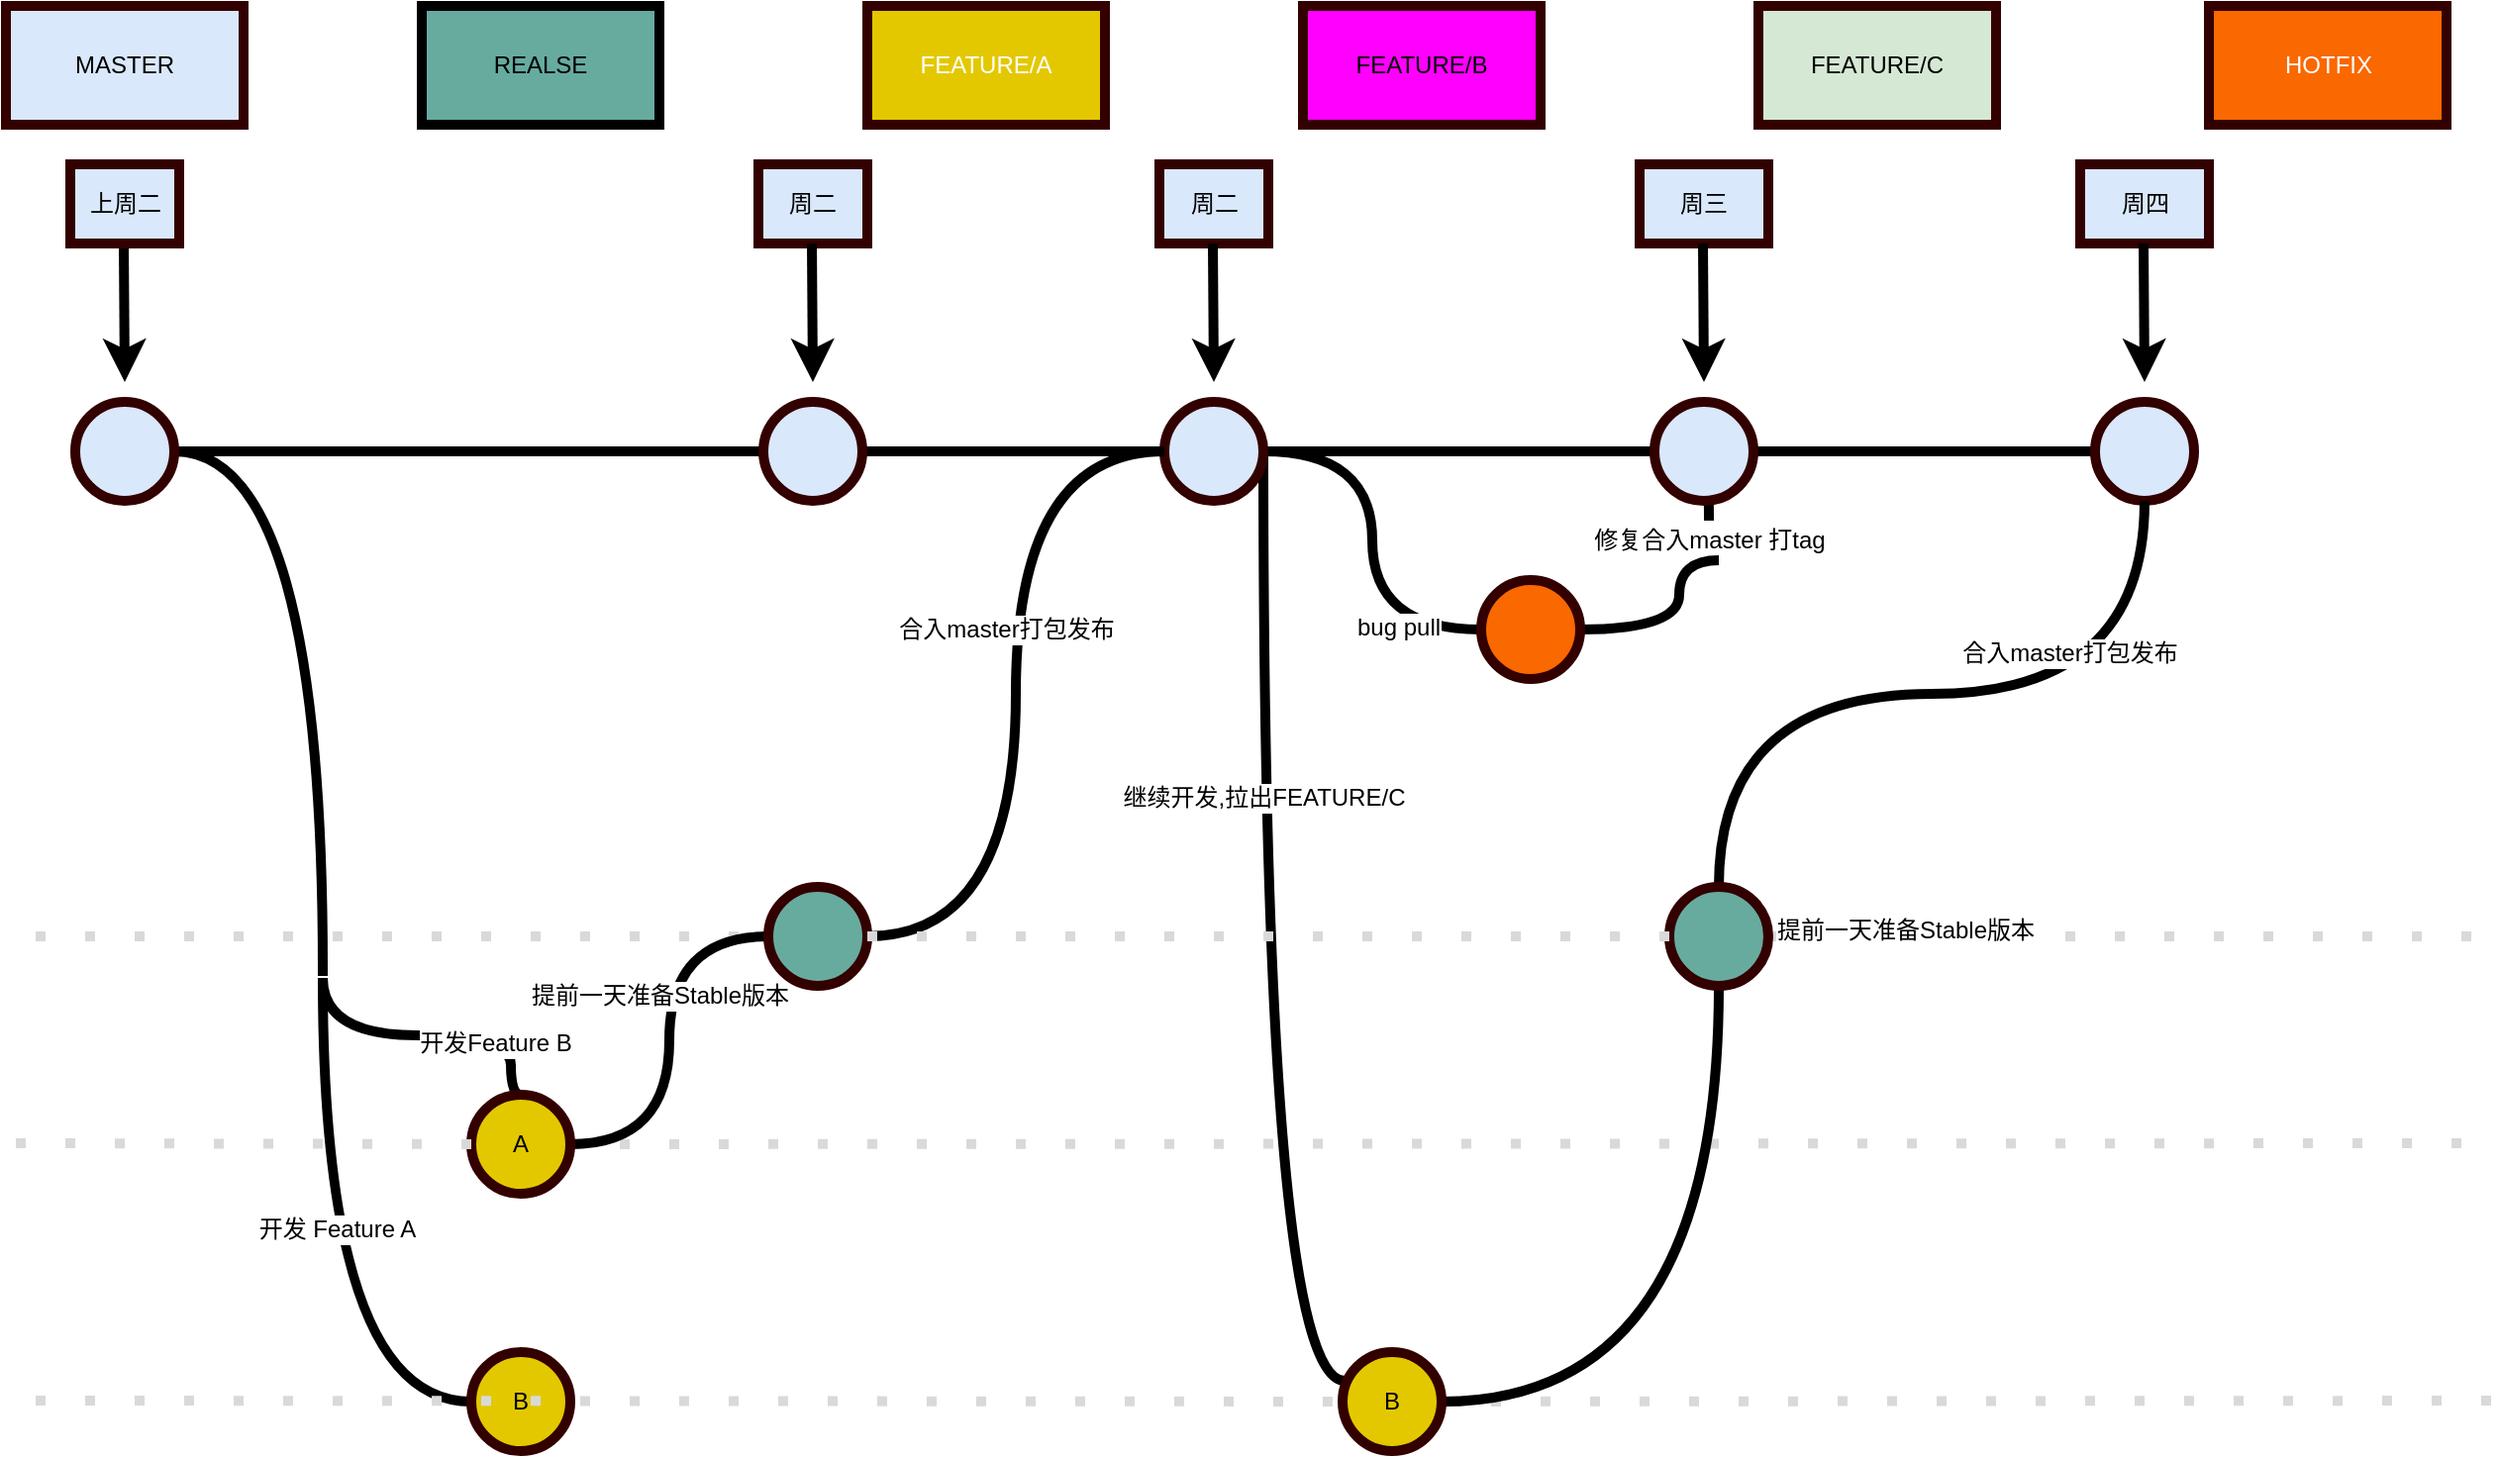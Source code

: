 <mxfile version="14.9.2" type="github">
  <diagram id="chNzZVGyo9SPdtNRLmo0" name="Page-1">
    <mxGraphModel dx="2522" dy="826" grid="1" gridSize="10" guides="1" tooltips="1" connect="1" arrows="1" fold="1" page="1" pageScale="1" pageWidth="1100" pageHeight="850" math="0" shadow="0">
      <root>
        <mxCell id="0" />
        <mxCell id="1" parent="0" />
        <mxCell id="sQp2Zh3F2BZOGlov7ECM-1" value="" style="endArrow=none;dashed=1;html=1;strokeWidth=5;dashPattern=1 4;strokeColor=#D9D9D9;" edge="1" parent="1" target="sQp2Zh3F2BZOGlov7ECM-48">
          <mxGeometry width="50" height="50" relative="1" as="geometry">
            <mxPoint x="-220" y="520" as="sourcePoint" />
            <mxPoint x="1020" y="520" as="targetPoint" />
          </mxGeometry>
        </mxCell>
        <mxCell id="sQp2Zh3F2BZOGlov7ECM-2" value="" style="endArrow=none;dashed=1;html=1;strokeWidth=5;dashPattern=1 4;strokeColor=#D9D9D9;" edge="1" parent="1" source="sQp2Zh3F2BZOGlov7ECM-59">
          <mxGeometry width="50" height="50" relative="1" as="geometry">
            <mxPoint x="-220" y="754.5" as="sourcePoint" />
            <mxPoint x="1020" y="754.5" as="targetPoint" />
          </mxGeometry>
        </mxCell>
        <mxCell id="sQp2Zh3F2BZOGlov7ECM-3" value="" style="endArrow=none;dashed=1;html=1;strokeWidth=5;dashPattern=1 4;strokeColor=#D9D9D9;" edge="1" parent="1" source="sQp2Zh3F2BZOGlov7ECM-51">
          <mxGeometry width="50" height="50" relative="1" as="geometry">
            <mxPoint x="-230" y="624.5" as="sourcePoint" />
            <mxPoint x="1010" y="624.5" as="targetPoint" />
          </mxGeometry>
        </mxCell>
        <mxCell id="sQp2Zh3F2BZOGlov7ECM-6" value="" style="endArrow=none;dashed=1;html=1;strokeWidth=5;dashPattern=1 4;strokeColor=#D9D9D9;startArrow=none;" edge="1" parent="1" source="sQp2Zh3F2BZOGlov7ECM-44">
          <mxGeometry width="50" height="50" relative="1" as="geometry">
            <mxPoint x="-220" y="520" as="sourcePoint" />
            <mxPoint x="1020" y="520" as="targetPoint" />
          </mxGeometry>
        </mxCell>
        <mxCell id="sQp2Zh3F2BZOGlov7ECM-7" value="MASTER" style="rounded=0;whiteSpace=wrap;html=1;strokeWidth=5;fillColor=#dae8fc;strokeColor=#330000;" vertex="1" parent="1">
          <mxGeometry x="-235" y="50" width="120" height="60" as="geometry" />
        </mxCell>
        <mxCell id="sQp2Zh3F2BZOGlov7ECM-8" value="REALSE" style="rounded=0;whiteSpace=wrap;html=1;strokeWidth=5;fillColor=#67AB9F;" vertex="1" parent="1">
          <mxGeometry x="-25" y="50" width="120" height="60" as="geometry" />
        </mxCell>
        <mxCell id="sQp2Zh3F2BZOGlov7ECM-9" value="FEATURE/A&lt;br&gt;" style="rounded=0;whiteSpace=wrap;html=1;strokeWidth=5;fillColor=#e3c800;strokeColor=#330000;fontColor=#ffffff;" vertex="1" parent="1">
          <mxGeometry x="200" y="50" width="120" height="60" as="geometry" />
        </mxCell>
        <mxCell id="sQp2Zh3F2BZOGlov7ECM-10" value="HOTFIX" style="rounded=0;whiteSpace=wrap;html=1;strokeWidth=5;fillColor=#fa6800;strokeColor=#330000;fontColor=#ffffff;" vertex="1" parent="1">
          <mxGeometry x="877.5" y="50" width="120" height="60" as="geometry" />
        </mxCell>
        <mxCell id="sQp2Zh3F2BZOGlov7ECM-11" style="edgeStyle=orthogonalEdgeStyle;rounded=0;orthogonalLoop=1;jettySize=auto;html=1;strokeWidth=5;curved=1;endArrow=none;endFill=0;" edge="1" parent="1" source="sQp2Zh3F2BZOGlov7ECM-13">
          <mxGeometry relative="1" as="geometry">
            <mxPoint x="-75" y="540" as="targetPoint" />
          </mxGeometry>
        </mxCell>
        <mxCell id="sQp2Zh3F2BZOGlov7ECM-12" style="edgeStyle=orthogonalEdgeStyle;curved=1;rounded=0;orthogonalLoop=1;jettySize=auto;html=1;entryX=0;entryY=0.5;entryDx=0;entryDy=0;endArrow=none;endFill=0;strokeWidth=5;" edge="1" parent="1" source="sQp2Zh3F2BZOGlov7ECM-13" target="sQp2Zh3F2BZOGlov7ECM-20">
          <mxGeometry relative="1" as="geometry" />
        </mxCell>
        <mxCell id="sQp2Zh3F2BZOGlov7ECM-13" value="" style="ellipse;whiteSpace=wrap;html=1;aspect=fixed;strokeColor=#330000;fillColor=#DAE8FC;strokeWidth=5;" vertex="1" parent="1">
          <mxGeometry x="-200" y="250" width="50" height="50" as="geometry" />
        </mxCell>
        <mxCell id="sQp2Zh3F2BZOGlov7ECM-14" style="edgeStyle=orthogonalEdgeStyle;curved=1;rounded=0;orthogonalLoop=1;jettySize=auto;html=1;entryX=0;entryY=0.5;entryDx=0;entryDy=0;endArrow=none;endFill=0;strokeWidth=5;" edge="1" parent="1" source="sQp2Zh3F2BZOGlov7ECM-20" target="sQp2Zh3F2BZOGlov7ECM-35">
          <mxGeometry relative="1" as="geometry" />
        </mxCell>
        <mxCell id="sQp2Zh3F2BZOGlov7ECM-15" style="edgeStyle=orthogonalEdgeStyle;curved=1;rounded=0;orthogonalLoop=1;jettySize=auto;html=1;entryX=0;entryY=0.5;entryDx=0;entryDy=0;endArrow=none;endFill=0;strokeWidth=5;" edge="1" parent="1" source="sQp2Zh3F2BZOGlov7ECM-20" target="sQp2Zh3F2BZOGlov7ECM-57">
          <mxGeometry relative="1" as="geometry" />
        </mxCell>
        <mxCell id="sQp2Zh3F2BZOGlov7ECM-16" value="bug pull" style="text;html=1;align=center;verticalAlign=middle;resizable=0;points=[];labelBackgroundColor=#ffffff;" vertex="1" connectable="0" parent="sQp2Zh3F2BZOGlov7ECM-15">
          <mxGeometry x="0.438" y="13" relative="1" as="geometry">
            <mxPoint as="offset" />
          </mxGeometry>
        </mxCell>
        <mxCell id="sQp2Zh3F2BZOGlov7ECM-18" style="edgeStyle=orthogonalEdgeStyle;curved=1;rounded=0;orthogonalLoop=1;jettySize=auto;html=1;entryX=0.02;entryY=0.29;entryDx=0;entryDy=0;entryPerimeter=0;endArrow=none;endFill=0;strokeWidth=5;" edge="1" parent="1" source="sQp2Zh3F2BZOGlov7ECM-20" target="sQp2Zh3F2BZOGlov7ECM-59">
          <mxGeometry relative="1" as="geometry">
            <Array as="points">
              <mxPoint x="400" y="745" />
            </Array>
          </mxGeometry>
        </mxCell>
        <mxCell id="sQp2Zh3F2BZOGlov7ECM-19" value="继续开发,拉出FEATURE/C" style="text;html=1;align=center;verticalAlign=middle;resizable=0;points=[];labelBackgroundColor=#ffffff;" vertex="1" connectable="0" parent="sQp2Zh3F2BZOGlov7ECM-18">
          <mxGeometry x="-0.812" relative="1" as="geometry">
            <mxPoint y="127" as="offset" />
          </mxGeometry>
        </mxCell>
        <mxCell id="sQp2Zh3F2BZOGlov7ECM-20" value="" style="ellipse;whiteSpace=wrap;html=1;aspect=fixed;strokeColor=#330000;fillColor=#DAE8FC;strokeWidth=5;" vertex="1" parent="1">
          <mxGeometry x="350" y="250" width="50" height="50" as="geometry" />
        </mxCell>
        <mxCell id="sQp2Zh3F2BZOGlov7ECM-21" value="" style="endArrow=classic;html=1;strokeWidth=5;" edge="1" parent="1">
          <mxGeometry width="50" height="50" relative="1" as="geometry">
            <mxPoint x="-175.5" y="170" as="sourcePoint" />
            <mxPoint x="-175" y="240" as="targetPoint" />
          </mxGeometry>
        </mxCell>
        <mxCell id="sQp2Zh3F2BZOGlov7ECM-22" style="edgeStyle=orthogonalEdgeStyle;rounded=0;orthogonalLoop=1;jettySize=auto;html=1;entryX=0.5;entryY=0;entryDx=0;entryDy=0;curved=1;endArrow=none;endFill=0;strokeWidth=5;" edge="1" parent="1" target="sQp2Zh3F2BZOGlov7ECM-51">
          <mxGeometry relative="1" as="geometry">
            <Array as="points">
              <mxPoint x="-75" y="570" />
              <mxPoint x="20" y="570" />
              <mxPoint x="20" y="600" />
            </Array>
            <mxPoint x="-75" y="541" as="sourcePoint" />
          </mxGeometry>
        </mxCell>
        <mxCell id="sQp2Zh3F2BZOGlov7ECM-23" value="开发Feature B" style="text;html=1;align=center;verticalAlign=middle;resizable=0;points=[];labelBackgroundColor=#ffffff;" vertex="1" connectable="0" parent="sQp2Zh3F2BZOGlov7ECM-22">
          <mxGeometry x="0.458" y="-4" relative="1" as="geometry">
            <mxPoint as="offset" />
          </mxGeometry>
        </mxCell>
        <mxCell id="sQp2Zh3F2BZOGlov7ECM-24" style="edgeStyle=orthogonalEdgeStyle;rounded=0;orthogonalLoop=1;jettySize=auto;html=1;entryX=0;entryY=0.5;entryDx=0;entryDy=0;curved=1;strokeWidth=5;endArrow=none;endFill=0;" edge="1" parent="1" target="sQp2Zh3F2BZOGlov7ECM-33">
          <mxGeometry relative="1" as="geometry">
            <Array as="points">
              <mxPoint x="-75" y="755" />
            </Array>
            <mxPoint x="-75" y="541" as="sourcePoint" />
          </mxGeometry>
        </mxCell>
        <mxCell id="sQp2Zh3F2BZOGlov7ECM-25" value="开发 Feature A" style="text;html=1;align=center;verticalAlign=middle;resizable=0;points=[];labelBackgroundColor=#ffffff;" vertex="1" connectable="0" parent="sQp2Zh3F2BZOGlov7ECM-24">
          <mxGeometry x="-0.124" y="7" relative="1" as="geometry">
            <mxPoint as="offset" />
          </mxGeometry>
        </mxCell>
        <mxCell id="sQp2Zh3F2BZOGlov7ECM-27" value="上周二" style="rounded=0;whiteSpace=wrap;html=1;strokeWidth=5;fillColor=#dae8fc;strokeColor=#330000;" vertex="1" parent="1">
          <mxGeometry x="-202.5" y="130" width="55" height="40" as="geometry" />
        </mxCell>
        <mxCell id="sQp2Zh3F2BZOGlov7ECM-28" value="周四" style="rounded=0;whiteSpace=wrap;html=1;strokeWidth=5;fillColor=#dae8fc;strokeColor=#330000;" vertex="1" parent="1">
          <mxGeometry x="812.5" y="130" width="65" height="40" as="geometry" />
        </mxCell>
        <mxCell id="sQp2Zh3F2BZOGlov7ECM-29" value="" style="endArrow=classic;html=1;strokeWidth=5;" edge="1" parent="1">
          <mxGeometry width="50" height="50" relative="1" as="geometry">
            <mxPoint x="844.5" y="170" as="sourcePoint" />
            <mxPoint x="845" y="240" as="targetPoint" />
          </mxGeometry>
        </mxCell>
        <mxCell id="sQp2Zh3F2BZOGlov7ECM-30" style="edgeStyle=orthogonalEdgeStyle;curved=1;rounded=0;orthogonalLoop=1;jettySize=auto;html=1;entryX=0;entryY=0.5;entryDx=0;entryDy=0;endArrow=none;endFill=0;strokeWidth=5;" edge="1" parent="1" source="sQp2Zh3F2BZOGlov7ECM-51" target="sQp2Zh3F2BZOGlov7ECM-48">
          <mxGeometry relative="1" as="geometry" />
        </mxCell>
        <mxCell id="sQp2Zh3F2BZOGlov7ECM-31" value="提前一天准备Stable版本" style="text;html=1;align=center;verticalAlign=middle;resizable=0;points=[];labelBackgroundColor=#ffffff;" vertex="1" connectable="0" parent="sQp2Zh3F2BZOGlov7ECM-30">
          <mxGeometry x="0.086" relative="1" as="geometry">
            <mxPoint x="-5" y="-14" as="offset" />
          </mxGeometry>
        </mxCell>
        <mxCell id="sQp2Zh3F2BZOGlov7ECM-32" value="FEATURE/B" style="rounded=0;whiteSpace=wrap;html=1;strokeWidth=5;fillColor=#FF00FF;strokeColor=#330000;gradientColor=none;" vertex="1" parent="1">
          <mxGeometry x="420" y="50" width="120" height="60" as="geometry" />
        </mxCell>
        <mxCell id="sQp2Zh3F2BZOGlov7ECM-33" value="B" style="ellipse;whiteSpace=wrap;html=1;aspect=fixed;strokeColor=#330000;fillColor=#E3C800;strokeWidth=5;" vertex="1" parent="1">
          <mxGeometry y="730" width="50" height="50" as="geometry" />
        </mxCell>
        <mxCell id="sQp2Zh3F2BZOGlov7ECM-35" value="" style="ellipse;whiteSpace=wrap;html=1;aspect=fixed;strokeColor=#330000;fillColor=#DAE8FC;strokeWidth=5;" vertex="1" parent="1">
          <mxGeometry x="820" y="250" width="50" height="50" as="geometry" />
        </mxCell>
        <mxCell id="sQp2Zh3F2BZOGlov7ECM-36" style="edgeStyle=orthogonalEdgeStyle;curved=1;rounded=0;orthogonalLoop=1;jettySize=auto;html=1;entryX=0.5;entryY=1;entryDx=0;entryDy=0;endArrow=none;endFill=0;strokeWidth=5;" edge="1" parent="1" source="sQp2Zh3F2BZOGlov7ECM-39" target="sQp2Zh3F2BZOGlov7ECM-63">
          <mxGeometry relative="1" as="geometry" />
        </mxCell>
        <mxCell id="sQp2Zh3F2BZOGlov7ECM-37" value="周二" style="rounded=0;whiteSpace=wrap;html=1;strokeWidth=5;fillColor=#dae8fc;strokeColor=#330000;" vertex="1" parent="1">
          <mxGeometry x="347.5" y="130" width="55" height="40" as="geometry" />
        </mxCell>
        <mxCell id="sQp2Zh3F2BZOGlov7ECM-38" value="" style="endArrow=classic;html=1;strokeWidth=5;" edge="1" parent="1">
          <mxGeometry width="50" height="50" relative="1" as="geometry">
            <mxPoint x="374.5" y="170" as="sourcePoint" />
            <mxPoint x="375" y="240" as="targetPoint" />
          </mxGeometry>
        </mxCell>
        <mxCell id="sQp2Zh3F2BZOGlov7ECM-39" value="修复合入master 打tag" style="text;html=1;align=center;verticalAlign=middle;resizable=0;points=[];autosize=1;" vertex="1" parent="1">
          <mxGeometry x="560" y="310" width="130" height="20" as="geometry" />
        </mxCell>
        <mxCell id="sQp2Zh3F2BZOGlov7ECM-40" style="edgeStyle=orthogonalEdgeStyle;curved=1;rounded=0;orthogonalLoop=1;jettySize=auto;html=1;endArrow=none;endFill=0;strokeWidth=5;" edge="1" parent="1" source="sQp2Zh3F2BZOGlov7ECM-57">
          <mxGeometry relative="1" as="geometry">
            <mxPoint x="660" y="365" as="sourcePoint" />
            <mxPoint x="630" y="330" as="targetPoint" />
            <Array as="points">
              <mxPoint x="610" y="365" />
              <mxPoint x="610" y="330" />
            </Array>
          </mxGeometry>
        </mxCell>
        <mxCell id="sQp2Zh3F2BZOGlov7ECM-41" style="edgeStyle=orthogonalEdgeStyle;rounded=0;orthogonalLoop=1;jettySize=auto;html=1;exitX=0.5;exitY=1;exitDx=0;exitDy=0;entryX=0.5;entryY=0;entryDx=0;entryDy=0;endArrow=none;endFill=0;strokeWidth=5;curved=1;" edge="1" parent="1" source="sQp2Zh3F2BZOGlov7ECM-35" target="sQp2Zh3F2BZOGlov7ECM-44">
          <mxGeometry relative="1" as="geometry">
            <mxPoint x="845" y="460" as="sourcePoint" />
          </mxGeometry>
        </mxCell>
        <mxCell id="sQp2Zh3F2BZOGlov7ECM-43" style="edgeStyle=orthogonalEdgeStyle;rounded=0;orthogonalLoop=1;jettySize=auto;html=1;endArrow=none;endFill=0;strokeWidth=5;exitX=0.5;exitY=1;exitDx=0;exitDy=0;entryX=1;entryY=0.5;entryDx=0;entryDy=0;curved=1;" edge="1" parent="1" source="sQp2Zh3F2BZOGlov7ECM-44" target="sQp2Zh3F2BZOGlov7ECM-59">
          <mxGeometry relative="1" as="geometry">
            <mxPoint x="845" y="730" as="targetPoint" />
          </mxGeometry>
        </mxCell>
        <mxCell id="sQp2Zh3F2BZOGlov7ECM-46" style="edgeStyle=orthogonalEdgeStyle;curved=1;rounded=0;orthogonalLoop=1;jettySize=auto;html=1;entryX=0;entryY=0.5;entryDx=0;entryDy=0;endArrow=none;endFill=0;strokeWidth=5;" edge="1" parent="1" source="sQp2Zh3F2BZOGlov7ECM-48" target="sQp2Zh3F2BZOGlov7ECM-20">
          <mxGeometry relative="1" as="geometry" />
        </mxCell>
        <mxCell id="sQp2Zh3F2BZOGlov7ECM-47" value="合入master打包发布" style="text;html=1;align=center;verticalAlign=middle;resizable=0;points=[];labelBackgroundColor=#ffffff;" vertex="1" connectable="0" parent="sQp2Zh3F2BZOGlov7ECM-46">
          <mxGeometry x="-0.076" y="1" relative="1" as="geometry">
            <mxPoint x="-4" y="-48" as="offset" />
          </mxGeometry>
        </mxCell>
        <mxCell id="sQp2Zh3F2BZOGlov7ECM-48" value="" style="ellipse;whiteSpace=wrap;html=1;aspect=fixed;strokeColor=#330000;fillColor=#67AB9F;strokeWidth=5;" vertex="1" parent="1">
          <mxGeometry x="150" y="495" width="50" height="50" as="geometry" />
        </mxCell>
        <mxCell id="sQp2Zh3F2BZOGlov7ECM-51" value="A" style="ellipse;whiteSpace=wrap;html=1;aspect=fixed;strokeColor=#330000;fillColor=#E3C800;strokeWidth=5;" vertex="1" parent="1">
          <mxGeometry y="600" width="50" height="50" as="geometry" />
        </mxCell>
        <mxCell id="sQp2Zh3F2BZOGlov7ECM-52" value="" style="endArrow=none;dashed=1;html=1;strokeWidth=5;dashPattern=1 4;strokeColor=#D9D9D9;" edge="1" parent="1" target="sQp2Zh3F2BZOGlov7ECM-51">
          <mxGeometry width="50" height="50" relative="1" as="geometry">
            <mxPoint x="-230" y="624.5" as="sourcePoint" />
            <mxPoint x="1010" y="624.5" as="targetPoint" />
          </mxGeometry>
        </mxCell>
        <mxCell id="sQp2Zh3F2BZOGlov7ECM-56" value="提前一天准备Stable版本" style="text;html=1;align=center;verticalAlign=middle;resizable=0;points=[];labelBackgroundColor=#ffffff;" vertex="1" connectable="0" parent="1">
          <mxGeometry x="730" y="520" as="geometry">
            <mxPoint x="-6" y="-3" as="offset" />
          </mxGeometry>
        </mxCell>
        <mxCell id="sQp2Zh3F2BZOGlov7ECM-57" value="" style="ellipse;whiteSpace=wrap;html=1;aspect=fixed;strokeColor=#330000;fillColor=#FA6800;strokeWidth=5;" vertex="1" parent="1">
          <mxGeometry x="510" y="340" width="50" height="50" as="geometry" />
        </mxCell>
        <mxCell id="sQp2Zh3F2BZOGlov7ECM-59" value="B" style="ellipse;whiteSpace=wrap;html=1;aspect=fixed;strokeColor=#330000;fillColor=#E3C800;strokeWidth=5;" vertex="1" parent="1">
          <mxGeometry x="440" y="730" width="50" height="50" as="geometry" />
        </mxCell>
        <mxCell id="sQp2Zh3F2BZOGlov7ECM-60" value="" style="endArrow=none;dashed=1;html=1;strokeWidth=5;dashPattern=1 4;strokeColor=#D9D9D9;" edge="1" parent="1" target="sQp2Zh3F2BZOGlov7ECM-59">
          <mxGeometry width="50" height="50" relative="1" as="geometry">
            <mxPoint x="-220" y="754.5" as="sourcePoint" />
            <mxPoint x="1020" y="754.5" as="targetPoint" />
          </mxGeometry>
        </mxCell>
        <mxCell id="sQp2Zh3F2BZOGlov7ECM-62" value="FEATURE/C" style="rounded=0;whiteSpace=wrap;html=1;strokeWidth=5;strokeColor=#330000;gradientColor=none;fillColor=#D5E8D4;" vertex="1" parent="1">
          <mxGeometry x="650" y="50" width="120" height="60" as="geometry" />
        </mxCell>
        <mxCell id="sQp2Zh3F2BZOGlov7ECM-63" value="" style="ellipse;whiteSpace=wrap;html=1;aspect=fixed;strokeColor=#330000;fillColor=#DAE8FC;strokeWidth=5;" vertex="1" parent="1">
          <mxGeometry x="597.5" y="250" width="50" height="50" as="geometry" />
        </mxCell>
        <mxCell id="sQp2Zh3F2BZOGlov7ECM-64" value="周三" style="rounded=0;whiteSpace=wrap;html=1;strokeWidth=5;fillColor=#dae8fc;strokeColor=#330000;" vertex="1" parent="1">
          <mxGeometry x="590" y="130" width="65" height="40" as="geometry" />
        </mxCell>
        <mxCell id="sQp2Zh3F2BZOGlov7ECM-65" value="" style="endArrow=classic;html=1;strokeWidth=5;" edge="1" parent="1">
          <mxGeometry width="50" height="50" relative="1" as="geometry">
            <mxPoint x="622" y="170" as="sourcePoint" />
            <mxPoint x="622.5" y="240" as="targetPoint" />
          </mxGeometry>
        </mxCell>
        <mxCell id="sQp2Zh3F2BZOGlov7ECM-67" value="合入master打包发布" style="text;html=1;align=center;verticalAlign=middle;resizable=0;points=[];labelBackgroundColor=#ffffff;" vertex="1" connectable="0" parent="1">
          <mxGeometry x="812.5" y="380" as="geometry">
            <mxPoint x="-6" y="-3" as="offset" />
          </mxGeometry>
        </mxCell>
        <mxCell id="sQp2Zh3F2BZOGlov7ECM-44" value="" style="ellipse;whiteSpace=wrap;html=1;aspect=fixed;strokeColor=#330000;fillColor=#67AB9F;strokeWidth=5;" vertex="1" parent="1">
          <mxGeometry x="605" y="495" width="50" height="50" as="geometry" />
        </mxCell>
        <mxCell id="sQp2Zh3F2BZOGlov7ECM-68" value="" style="endArrow=none;dashed=1;html=1;strokeWidth=5;dashPattern=1 4;strokeColor=#D9D9D9;" edge="1" parent="1" source="sQp2Zh3F2BZOGlov7ECM-48" target="sQp2Zh3F2BZOGlov7ECM-44">
          <mxGeometry width="50" height="50" relative="1" as="geometry">
            <mxPoint x="250.0" y="516.126" as="sourcePoint" />
            <mxPoint x="1020" y="520" as="targetPoint" />
          </mxGeometry>
        </mxCell>
        <mxCell id="sQp2Zh3F2BZOGlov7ECM-69" value="" style="ellipse;whiteSpace=wrap;html=1;aspect=fixed;strokeColor=#330000;fillColor=#DAE8FC;strokeWidth=5;" vertex="1" parent="1">
          <mxGeometry x="147.5" y="250" width="50" height="50" as="geometry" />
        </mxCell>
        <mxCell id="sQp2Zh3F2BZOGlov7ECM-70" value="周二" style="rounded=0;whiteSpace=wrap;html=1;strokeWidth=5;fillColor=#dae8fc;strokeColor=#330000;" vertex="1" parent="1">
          <mxGeometry x="145" y="130" width="55" height="40" as="geometry" />
        </mxCell>
        <mxCell id="sQp2Zh3F2BZOGlov7ECM-71" value="" style="endArrow=classic;html=1;strokeWidth=5;" edge="1" parent="1">
          <mxGeometry width="50" height="50" relative="1" as="geometry">
            <mxPoint x="172" y="170" as="sourcePoint" />
            <mxPoint x="172.5" y="240" as="targetPoint" />
          </mxGeometry>
        </mxCell>
      </root>
    </mxGraphModel>
  </diagram>
</mxfile>
